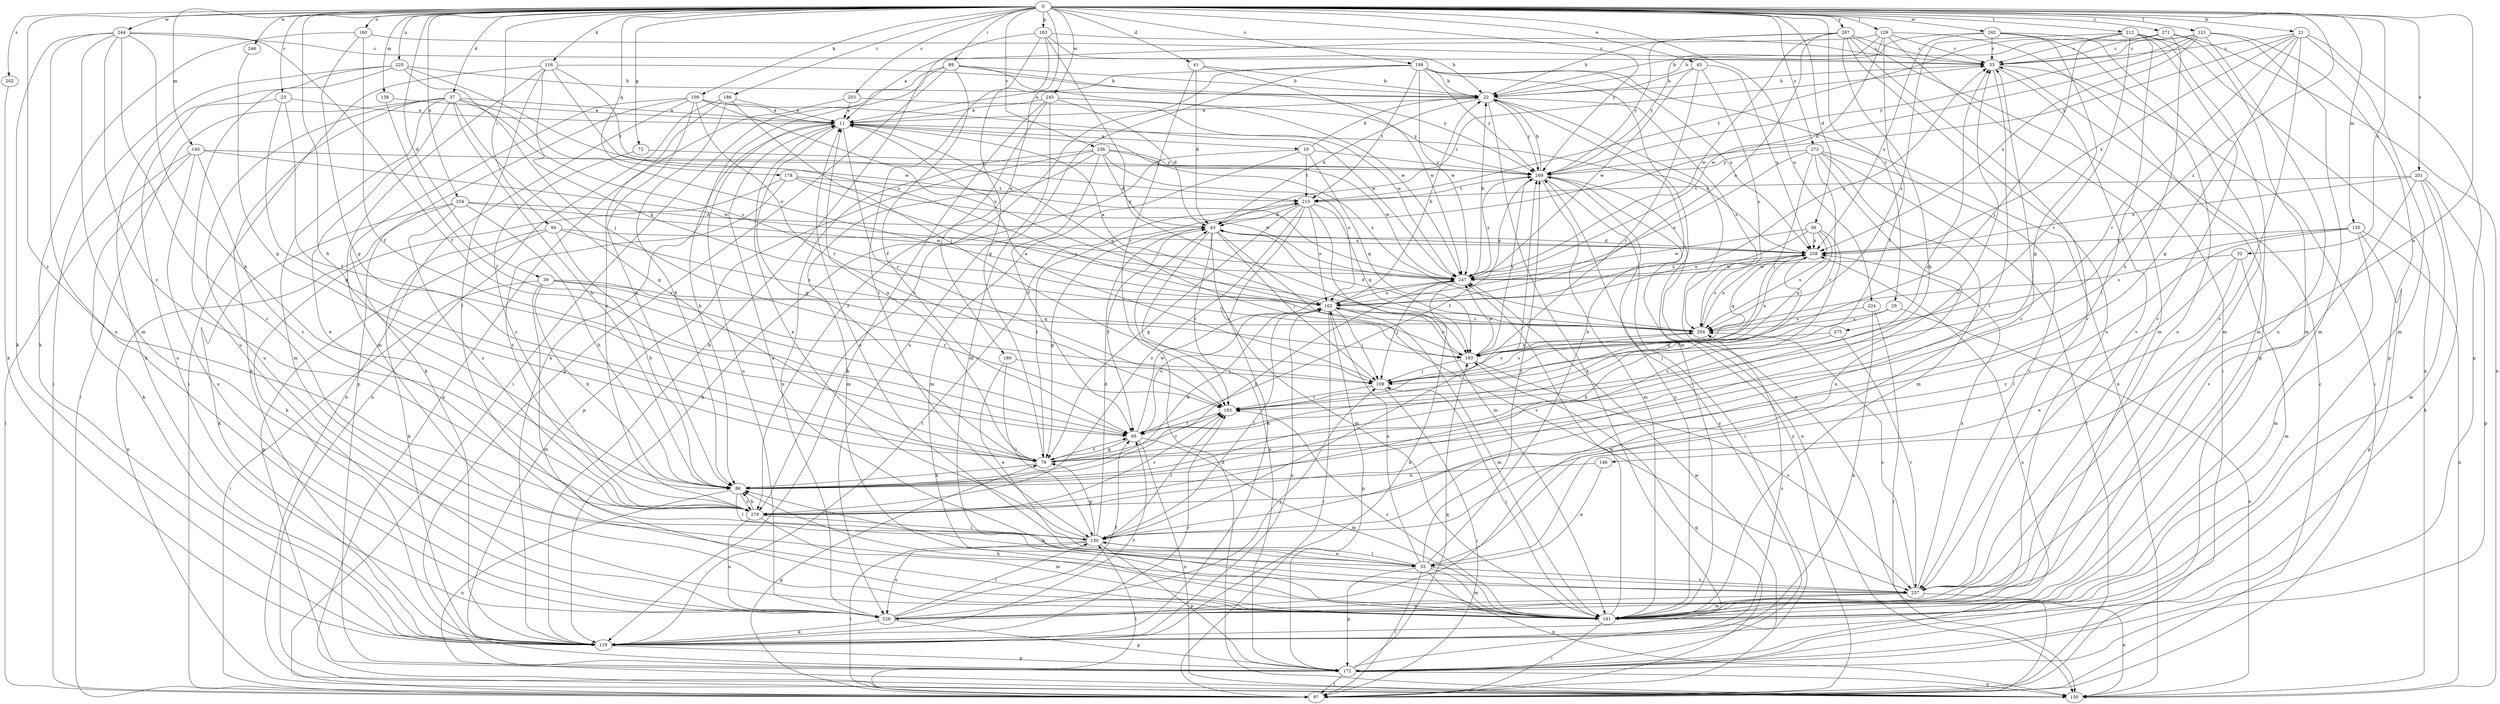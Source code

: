 strict digraph  {
0;
10;
11;
21;
22;
23;
29;
32;
33;
36;
37;
39;
41;
43;
45;
55;
65;
72;
76;
86;
89;
94;
97;
108;
109;
116;
119;
121;
129;
130;
135;
138;
140;
141;
146;
150;
160;
162;
163;
172;
178;
180;
183;
186;
193;
198;
201;
202;
203;
204;
212;
215;
220;
224;
226;
236;
237;
242;
244;
245;
246;
247;
254;
258;
267;
269;
271;
273;
275;
279;
0 -> 21  [label=b];
0 -> 23  [label=c];
0 -> 29  [label=c];
0 -> 32  [label=c];
0 -> 36  [label=d];
0 -> 37  [label=d];
0 -> 39  [label=d];
0 -> 41  [label=d];
0 -> 45  [label=e];
0 -> 72  [label=g];
0 -> 86  [label=h];
0 -> 89  [label=i];
0 -> 94  [label=i];
0 -> 109  [label=k];
0 -> 116  [label=k];
0 -> 121  [label=l];
0 -> 129  [label=l];
0 -> 135  [label=m];
0 -> 138  [label=m];
0 -> 140  [label=m];
0 -> 146  [label=n];
0 -> 160  [label=o];
0 -> 163  [label=p];
0 -> 178  [label=q];
0 -> 180  [label=q];
0 -> 186  [label=r];
0 -> 198  [label=s];
0 -> 201  [label=s];
0 -> 202  [label=s];
0 -> 203  [label=s];
0 -> 212  [label=t];
0 -> 220  [label=u];
0 -> 224  [label=u];
0 -> 236  [label=v];
0 -> 242  [label=w];
0 -> 244  [label=w];
0 -> 245  [label=w];
0 -> 246  [label=w];
0 -> 254  [label=x];
0 -> 267  [label=y];
0 -> 269  [label=y];
0 -> 271  [label=z];
0 -> 273  [label=z];
0 -> 275  [label=z];
0 -> 279  [label=z];
10 -> 22  [label=b];
10 -> 119  [label=k];
10 -> 141  [label=m];
10 -> 183  [label=q];
10 -> 215  [label=t];
10 -> 269  [label=y];
11 -> 10  [label=a];
11 -> 76  [label=g];
11 -> 86  [label=h];
11 -> 183  [label=q];
11 -> 193  [label=r];
11 -> 204  [label=s];
11 -> 226  [label=u];
11 -> 258  [label=x];
21 -> 33  [label=c];
21 -> 76  [label=g];
21 -> 141  [label=m];
21 -> 172  [label=p];
21 -> 193  [label=r];
21 -> 237  [label=v];
21 -> 258  [label=x];
21 -> 269  [label=y];
22 -> 11  [label=a];
22 -> 43  [label=d];
22 -> 119  [label=k];
22 -> 150  [label=n];
22 -> 204  [label=s];
22 -> 269  [label=y];
23 -> 11  [label=a];
23 -> 65  [label=f];
23 -> 76  [label=g];
23 -> 226  [label=u];
29 -> 86  [label=h];
29 -> 150  [label=n];
29 -> 204  [label=s];
32 -> 55  [label=e];
32 -> 141  [label=m];
32 -> 247  [label=w];
32 -> 279  [label=z];
33 -> 22  [label=b];
33 -> 97  [label=i];
33 -> 130  [label=l];
33 -> 237  [label=v];
36 -> 162  [label=o];
36 -> 183  [label=q];
36 -> 204  [label=s];
36 -> 247  [label=w];
36 -> 258  [label=x];
36 -> 279  [label=z];
37 -> 11  [label=a];
37 -> 55  [label=e];
37 -> 76  [label=g];
37 -> 86  [label=h];
37 -> 97  [label=i];
37 -> 119  [label=k];
37 -> 141  [label=m];
37 -> 162  [label=o];
37 -> 204  [label=s];
37 -> 226  [label=u];
39 -> 86  [label=h];
39 -> 97  [label=i];
39 -> 141  [label=m];
39 -> 183  [label=q];
39 -> 193  [label=r];
39 -> 162  [label=v];
41 -> 22  [label=b];
41 -> 43  [label=d];
41 -> 193  [label=r];
41 -> 247  [label=w];
43 -> 33  [label=c];
43 -> 65  [label=f];
43 -> 76  [label=g];
43 -> 108  [label=j];
43 -> 141  [label=m];
43 -> 172  [label=p];
43 -> 193  [label=r];
43 -> 237  [label=v];
43 -> 258  [label=x];
45 -> 22  [label=b];
45 -> 193  [label=r];
45 -> 204  [label=s];
45 -> 247  [label=w];
45 -> 258  [label=x];
55 -> 11  [label=a];
55 -> 22  [label=b];
55 -> 33  [label=c];
55 -> 97  [label=i];
55 -> 130  [label=l];
55 -> 141  [label=m];
55 -> 150  [label=n];
55 -> 162  [label=o];
55 -> 172  [label=p];
55 -> 237  [label=v];
55 -> 269  [label=y];
65 -> 76  [label=g];
65 -> 141  [label=m];
65 -> 150  [label=n];
65 -> 162  [label=o];
65 -> 247  [label=w];
72 -> 269  [label=y];
72 -> 279  [label=z];
76 -> 11  [label=a];
76 -> 33  [label=c];
76 -> 65  [label=f];
76 -> 86  [label=h];
76 -> 193  [label=r];
76 -> 215  [label=t];
86 -> 130  [label=l];
86 -> 150  [label=n];
86 -> 279  [label=z];
89 -> 22  [label=b];
89 -> 65  [label=f];
89 -> 97  [label=i];
89 -> 119  [label=k];
89 -> 172  [label=p];
89 -> 247  [label=w];
89 -> 269  [label=y];
94 -> 86  [label=h];
94 -> 119  [label=k];
94 -> 172  [label=p];
94 -> 204  [label=s];
94 -> 258  [label=x];
97 -> 33  [label=c];
97 -> 76  [label=g];
97 -> 130  [label=l];
97 -> 183  [label=q];
97 -> 269  [label=y];
108 -> 11  [label=a];
108 -> 97  [label=i];
108 -> 193  [label=r];
108 -> 204  [label=s];
109 -> 11  [label=a];
109 -> 86  [label=h];
109 -> 119  [label=k];
109 -> 150  [label=n];
109 -> 162  [label=o];
109 -> 172  [label=p];
109 -> 193  [label=r];
109 -> 247  [label=w];
116 -> 22  [label=b];
116 -> 97  [label=i];
116 -> 130  [label=l];
116 -> 141  [label=m];
116 -> 162  [label=o];
116 -> 183  [label=q];
116 -> 215  [label=t];
119 -> 65  [label=f];
119 -> 162  [label=o];
119 -> 172  [label=p];
119 -> 193  [label=r];
119 -> 204  [label=s];
119 -> 215  [label=t];
121 -> 22  [label=b];
121 -> 33  [label=c];
121 -> 43  [label=d];
121 -> 141  [label=m];
121 -> 172  [label=p];
121 -> 226  [label=u];
121 -> 258  [label=x];
121 -> 269  [label=y];
129 -> 11  [label=a];
129 -> 33  [label=c];
129 -> 65  [label=f];
129 -> 141  [label=m];
129 -> 172  [label=p];
129 -> 247  [label=w];
129 -> 269  [label=y];
130 -> 11  [label=a];
130 -> 43  [label=d];
130 -> 55  [label=e];
130 -> 76  [label=g];
130 -> 97  [label=i];
130 -> 172  [label=p];
130 -> 193  [label=r];
130 -> 226  [label=u];
130 -> 269  [label=y];
135 -> 130  [label=l];
135 -> 141  [label=m];
135 -> 150  [label=n];
135 -> 172  [label=p];
135 -> 204  [label=s];
135 -> 258  [label=x];
138 -> 11  [label=a];
138 -> 65  [label=f];
140 -> 97  [label=i];
140 -> 119  [label=k];
140 -> 226  [label=u];
140 -> 247  [label=w];
140 -> 269  [label=y];
140 -> 279  [label=z];
141 -> 86  [label=h];
141 -> 97  [label=i];
141 -> 108  [label=j];
141 -> 193  [label=r];
141 -> 247  [label=w];
141 -> 269  [label=y];
146 -> 55  [label=e];
146 -> 86  [label=h];
150 -> 43  [label=d];
160 -> 33  [label=c];
160 -> 65  [label=f];
160 -> 76  [label=g];
160 -> 119  [label=k];
162 -> 11  [label=a];
162 -> 22  [label=b];
162 -> 33  [label=c];
162 -> 86  [label=h];
162 -> 97  [label=i];
162 -> 108  [label=j];
162 -> 130  [label=l];
162 -> 141  [label=m];
162 -> 172  [label=p];
162 -> 204  [label=s];
163 -> 22  [label=b];
163 -> 33  [label=c];
163 -> 76  [label=g];
163 -> 119  [label=k];
163 -> 130  [label=l];
163 -> 183  [label=q];
172 -> 97  [label=i];
172 -> 150  [label=n];
172 -> 183  [label=q];
172 -> 247  [label=w];
172 -> 258  [label=x];
172 -> 269  [label=y];
178 -> 119  [label=k];
178 -> 204  [label=s];
178 -> 215  [label=t];
178 -> 247  [label=w];
178 -> 279  [label=z];
180 -> 55  [label=e];
180 -> 108  [label=j];
180 -> 130  [label=l];
183 -> 108  [label=j];
183 -> 162  [label=o];
183 -> 237  [label=v];
183 -> 247  [label=w];
183 -> 258  [label=x];
183 -> 269  [label=y];
186 -> 11  [label=a];
186 -> 86  [label=h];
186 -> 108  [label=j];
186 -> 150  [label=n];
186 -> 279  [label=z];
193 -> 65  [label=f];
198 -> 11  [label=a];
198 -> 22  [label=b];
198 -> 141  [label=m];
198 -> 150  [label=n];
198 -> 215  [label=t];
198 -> 226  [label=u];
198 -> 247  [label=w];
198 -> 258  [label=x];
198 -> 269  [label=y];
198 -> 279  [label=z];
201 -> 119  [label=k];
201 -> 141  [label=m];
201 -> 172  [label=p];
201 -> 215  [label=t];
201 -> 237  [label=v];
201 -> 258  [label=x];
202 -> 119  [label=k];
203 -> 11  [label=a];
203 -> 150  [label=n];
203 -> 247  [label=w];
204 -> 43  [label=d];
204 -> 183  [label=q];
204 -> 258  [label=x];
212 -> 33  [label=c];
212 -> 108  [label=j];
212 -> 130  [label=l];
212 -> 141  [label=m];
212 -> 150  [label=n];
212 -> 193  [label=r];
212 -> 204  [label=s];
212 -> 237  [label=v];
215 -> 43  [label=d];
215 -> 76  [label=g];
215 -> 119  [label=k];
215 -> 141  [label=m];
215 -> 162  [label=o];
215 -> 183  [label=q];
215 -> 279  [label=z];
220 -> 22  [label=b];
220 -> 97  [label=i];
220 -> 108  [label=j];
220 -> 119  [label=k];
220 -> 226  [label=u];
220 -> 247  [label=w];
224 -> 97  [label=i];
224 -> 119  [label=k];
224 -> 204  [label=s];
226 -> 65  [label=f];
226 -> 108  [label=j];
226 -> 119  [label=k];
226 -> 130  [label=l];
226 -> 172  [label=p];
236 -> 43  [label=d];
236 -> 65  [label=f];
236 -> 141  [label=m];
236 -> 162  [label=o];
236 -> 172  [label=p];
236 -> 226  [label=u];
236 -> 247  [label=w];
236 -> 269  [label=y];
237 -> 11  [label=a];
237 -> 86  [label=h];
237 -> 141  [label=m];
237 -> 150  [label=n];
237 -> 204  [label=s];
237 -> 226  [label=u];
237 -> 258  [label=x];
242 -> 22  [label=b];
242 -> 33  [label=c];
242 -> 76  [label=g];
242 -> 141  [label=m];
242 -> 226  [label=u];
242 -> 258  [label=x];
244 -> 33  [label=c];
244 -> 65  [label=f];
244 -> 86  [label=h];
244 -> 119  [label=k];
244 -> 141  [label=m];
244 -> 226  [label=u];
244 -> 237  [label=v];
244 -> 279  [label=z];
245 -> 11  [label=a];
245 -> 43  [label=d];
245 -> 119  [label=k];
245 -> 141  [label=m];
245 -> 269  [label=y];
245 -> 279  [label=z];
246 -> 76  [label=g];
247 -> 22  [label=b];
247 -> 86  [label=h];
247 -> 108  [label=j];
247 -> 119  [label=k];
247 -> 162  [label=o];
247 -> 258  [label=x];
247 -> 269  [label=y];
254 -> 43  [label=d];
254 -> 86  [label=h];
254 -> 119  [label=k];
254 -> 150  [label=n];
254 -> 247  [label=w];
254 -> 279  [label=z];
258 -> 43  [label=d];
258 -> 65  [label=f];
258 -> 183  [label=q];
258 -> 204  [label=s];
258 -> 247  [label=w];
267 -> 22  [label=b];
267 -> 33  [label=c];
267 -> 86  [label=h];
267 -> 97  [label=i];
267 -> 162  [label=o];
267 -> 226  [label=u];
267 -> 237  [label=v];
267 -> 247  [label=w];
267 -> 269  [label=y];
269 -> 22  [label=b];
269 -> 65  [label=f];
269 -> 97  [label=i];
269 -> 141  [label=m];
269 -> 150  [label=n];
269 -> 215  [label=t];
271 -> 33  [label=c];
271 -> 86  [label=h];
271 -> 141  [label=m];
271 -> 150  [label=n];
271 -> 215  [label=t];
273 -> 97  [label=i];
273 -> 108  [label=j];
273 -> 141  [label=m];
273 -> 162  [label=o];
273 -> 193  [label=r];
273 -> 226  [label=u];
273 -> 237  [label=v];
273 -> 269  [label=y];
275 -> 108  [label=j];
275 -> 183  [label=q];
275 -> 237  [label=v];
279 -> 33  [label=c];
279 -> 86  [label=h];
279 -> 130  [label=l];
279 -> 141  [label=m];
279 -> 193  [label=r];
279 -> 226  [label=u];
}
